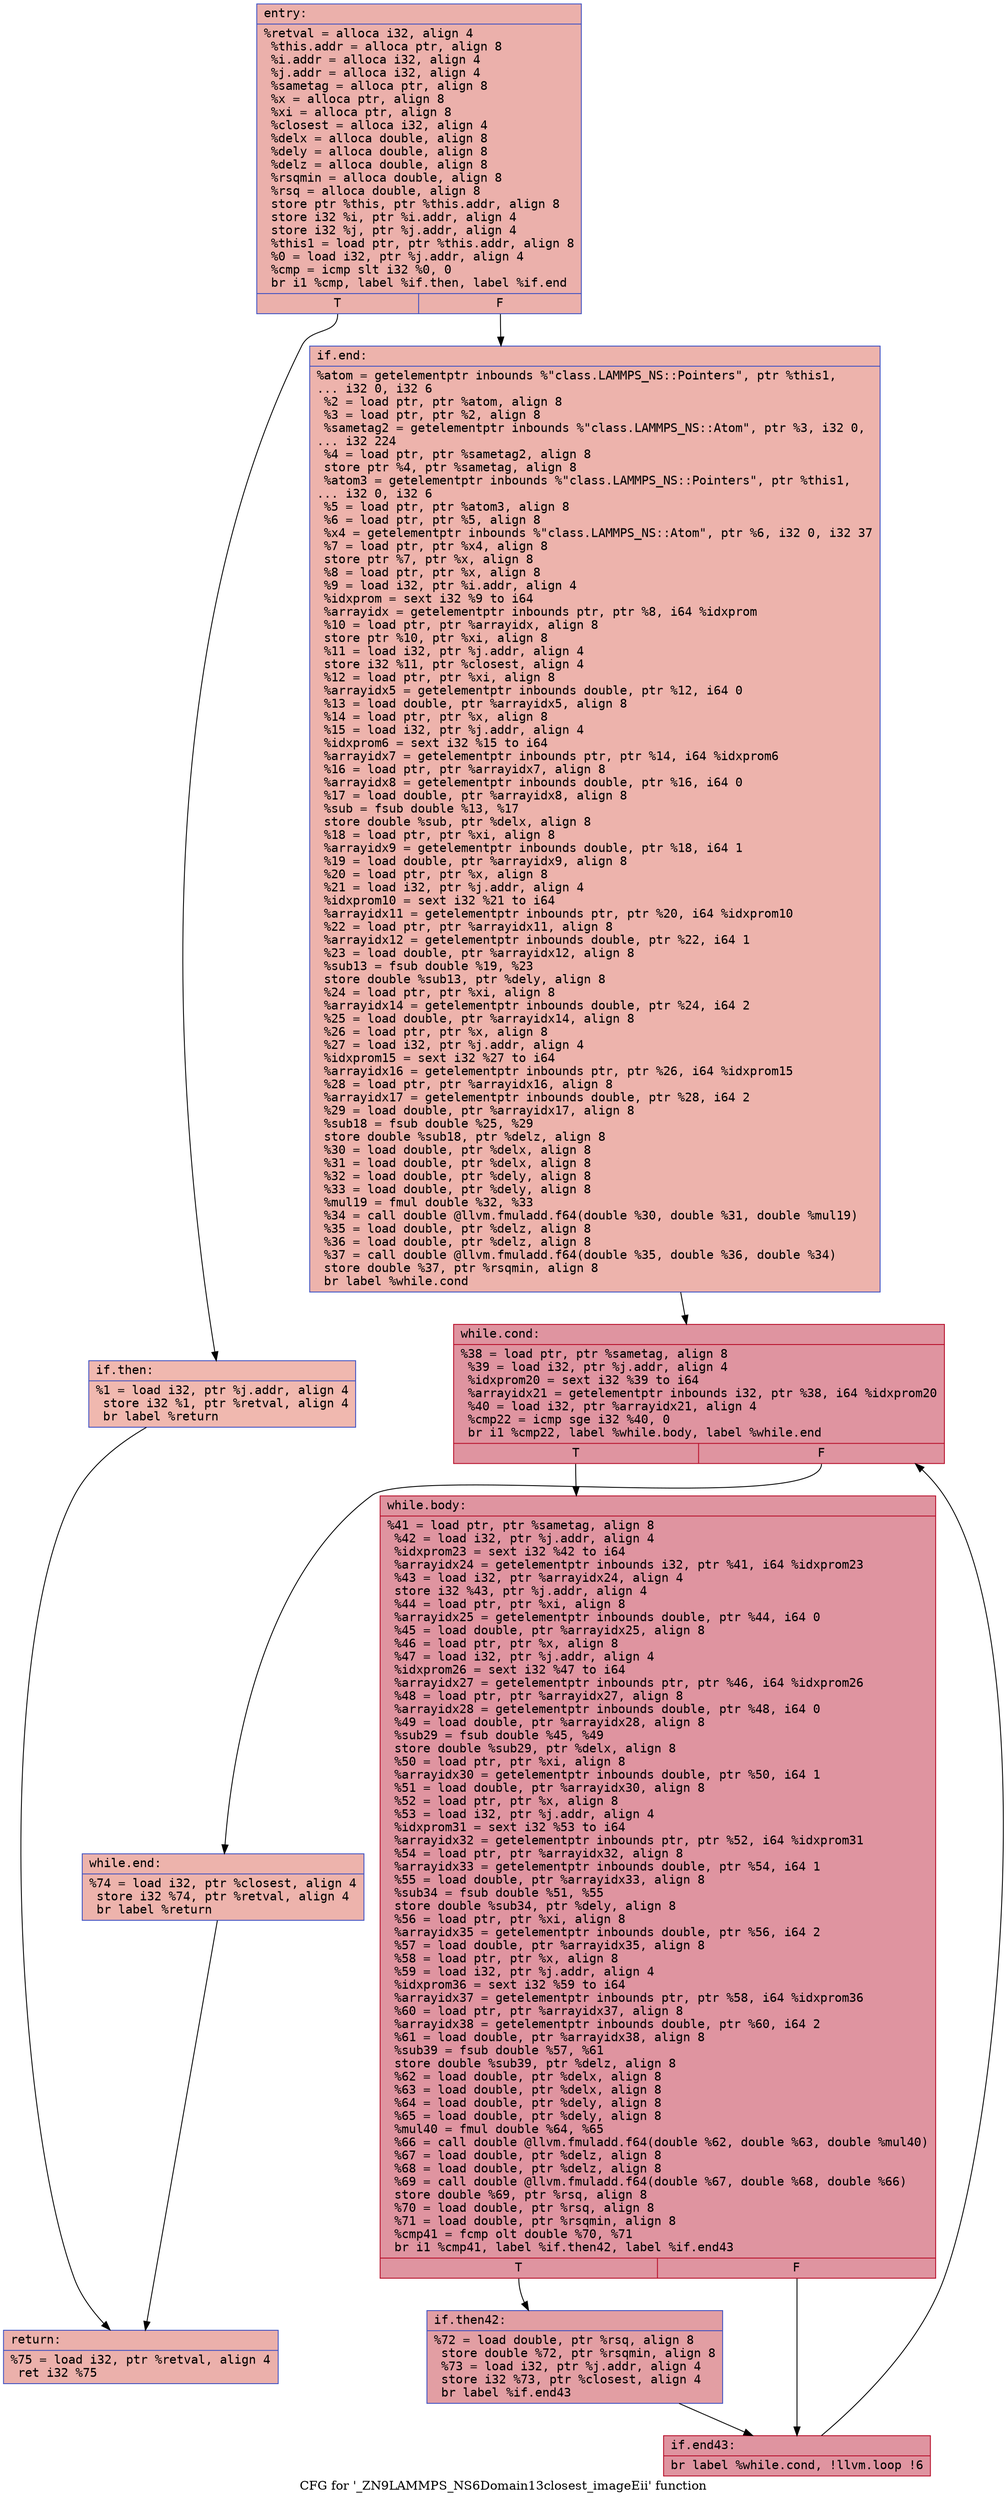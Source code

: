 digraph "CFG for '_ZN9LAMMPS_NS6Domain13closest_imageEii' function" {
	label="CFG for '_ZN9LAMMPS_NS6Domain13closest_imageEii' function";

	Node0x561837d37e90 [shape=record,color="#3d50c3ff", style=filled, fillcolor="#d24b4070" fontname="Courier",label="{entry:\l|  %retval = alloca i32, align 4\l  %this.addr = alloca ptr, align 8\l  %i.addr = alloca i32, align 4\l  %j.addr = alloca i32, align 4\l  %sametag = alloca ptr, align 8\l  %x = alloca ptr, align 8\l  %xi = alloca ptr, align 8\l  %closest = alloca i32, align 4\l  %delx = alloca double, align 8\l  %dely = alloca double, align 8\l  %delz = alloca double, align 8\l  %rsqmin = alloca double, align 8\l  %rsq = alloca double, align 8\l  store ptr %this, ptr %this.addr, align 8\l  store i32 %i, ptr %i.addr, align 4\l  store i32 %j, ptr %j.addr, align 4\l  %this1 = load ptr, ptr %this.addr, align 8\l  %0 = load i32, ptr %j.addr, align 4\l  %cmp = icmp slt i32 %0, 0\l  br i1 %cmp, label %if.then, label %if.end\l|{<s0>T|<s1>F}}"];
	Node0x561837d37e90:s0 -> Node0x561837d38c30[tooltip="entry -> if.then\nProbability 37.50%" ];
	Node0x561837d37e90:s1 -> Node0x561837d38ca0[tooltip="entry -> if.end\nProbability 62.50%" ];
	Node0x561837d38c30 [shape=record,color="#3d50c3ff", style=filled, fillcolor="#dc5d4a70" fontname="Courier",label="{if.then:\l|  %1 = load i32, ptr %j.addr, align 4\l  store i32 %1, ptr %retval, align 4\l  br label %return\l}"];
	Node0x561837d38c30 -> Node0x561837d38f40[tooltip="if.then -> return\nProbability 100.00%" ];
	Node0x561837d38ca0 [shape=record,color="#3d50c3ff", style=filled, fillcolor="#d6524470" fontname="Courier",label="{if.end:\l|  %atom = getelementptr inbounds %\"class.LAMMPS_NS::Pointers\", ptr %this1,\l... i32 0, i32 6\l  %2 = load ptr, ptr %atom, align 8\l  %3 = load ptr, ptr %2, align 8\l  %sametag2 = getelementptr inbounds %\"class.LAMMPS_NS::Atom\", ptr %3, i32 0,\l... i32 224\l  %4 = load ptr, ptr %sametag2, align 8\l  store ptr %4, ptr %sametag, align 8\l  %atom3 = getelementptr inbounds %\"class.LAMMPS_NS::Pointers\", ptr %this1,\l... i32 0, i32 6\l  %5 = load ptr, ptr %atom3, align 8\l  %6 = load ptr, ptr %5, align 8\l  %x4 = getelementptr inbounds %\"class.LAMMPS_NS::Atom\", ptr %6, i32 0, i32 37\l  %7 = load ptr, ptr %x4, align 8\l  store ptr %7, ptr %x, align 8\l  %8 = load ptr, ptr %x, align 8\l  %9 = load i32, ptr %i.addr, align 4\l  %idxprom = sext i32 %9 to i64\l  %arrayidx = getelementptr inbounds ptr, ptr %8, i64 %idxprom\l  %10 = load ptr, ptr %arrayidx, align 8\l  store ptr %10, ptr %xi, align 8\l  %11 = load i32, ptr %j.addr, align 4\l  store i32 %11, ptr %closest, align 4\l  %12 = load ptr, ptr %xi, align 8\l  %arrayidx5 = getelementptr inbounds double, ptr %12, i64 0\l  %13 = load double, ptr %arrayidx5, align 8\l  %14 = load ptr, ptr %x, align 8\l  %15 = load i32, ptr %j.addr, align 4\l  %idxprom6 = sext i32 %15 to i64\l  %arrayidx7 = getelementptr inbounds ptr, ptr %14, i64 %idxprom6\l  %16 = load ptr, ptr %arrayidx7, align 8\l  %arrayidx8 = getelementptr inbounds double, ptr %16, i64 0\l  %17 = load double, ptr %arrayidx8, align 8\l  %sub = fsub double %13, %17\l  store double %sub, ptr %delx, align 8\l  %18 = load ptr, ptr %xi, align 8\l  %arrayidx9 = getelementptr inbounds double, ptr %18, i64 1\l  %19 = load double, ptr %arrayidx9, align 8\l  %20 = load ptr, ptr %x, align 8\l  %21 = load i32, ptr %j.addr, align 4\l  %idxprom10 = sext i32 %21 to i64\l  %arrayidx11 = getelementptr inbounds ptr, ptr %20, i64 %idxprom10\l  %22 = load ptr, ptr %arrayidx11, align 8\l  %arrayidx12 = getelementptr inbounds double, ptr %22, i64 1\l  %23 = load double, ptr %arrayidx12, align 8\l  %sub13 = fsub double %19, %23\l  store double %sub13, ptr %dely, align 8\l  %24 = load ptr, ptr %xi, align 8\l  %arrayidx14 = getelementptr inbounds double, ptr %24, i64 2\l  %25 = load double, ptr %arrayidx14, align 8\l  %26 = load ptr, ptr %x, align 8\l  %27 = load i32, ptr %j.addr, align 4\l  %idxprom15 = sext i32 %27 to i64\l  %arrayidx16 = getelementptr inbounds ptr, ptr %26, i64 %idxprom15\l  %28 = load ptr, ptr %arrayidx16, align 8\l  %arrayidx17 = getelementptr inbounds double, ptr %28, i64 2\l  %29 = load double, ptr %arrayidx17, align 8\l  %sub18 = fsub double %25, %29\l  store double %sub18, ptr %delz, align 8\l  %30 = load double, ptr %delx, align 8\l  %31 = load double, ptr %delx, align 8\l  %32 = load double, ptr %dely, align 8\l  %33 = load double, ptr %dely, align 8\l  %mul19 = fmul double %32, %33\l  %34 = call double @llvm.fmuladd.f64(double %30, double %31, double %mul19)\l  %35 = load double, ptr %delz, align 8\l  %36 = load double, ptr %delz, align 8\l  %37 = call double @llvm.fmuladd.f64(double %35, double %36, double %34)\l  store double %37, ptr %rsqmin, align 8\l  br label %while.cond\l}"];
	Node0x561837d38ca0 -> Node0x561837d3b8b0[tooltip="if.end -> while.cond\nProbability 100.00%" ];
	Node0x561837d3b8b0 [shape=record,color="#b70d28ff", style=filled, fillcolor="#b70d2870" fontname="Courier",label="{while.cond:\l|  %38 = load ptr, ptr %sametag, align 8\l  %39 = load i32, ptr %j.addr, align 4\l  %idxprom20 = sext i32 %39 to i64\l  %arrayidx21 = getelementptr inbounds i32, ptr %38, i64 %idxprom20\l  %40 = load i32, ptr %arrayidx21, align 4\l  %cmp22 = icmp sge i32 %40, 0\l  br i1 %cmp22, label %while.body, label %while.end\l|{<s0>T|<s1>F}}"];
	Node0x561837d3b8b0:s0 -> Node0x561837d3bcc0[tooltip="while.cond -> while.body\nProbability 96.88%" ];
	Node0x561837d3b8b0:s1 -> Node0x561837d39450[tooltip="while.cond -> while.end\nProbability 3.12%" ];
	Node0x561837d3bcc0 [shape=record,color="#b70d28ff", style=filled, fillcolor="#b70d2870" fontname="Courier",label="{while.body:\l|  %41 = load ptr, ptr %sametag, align 8\l  %42 = load i32, ptr %j.addr, align 4\l  %idxprom23 = sext i32 %42 to i64\l  %arrayidx24 = getelementptr inbounds i32, ptr %41, i64 %idxprom23\l  %43 = load i32, ptr %arrayidx24, align 4\l  store i32 %43, ptr %j.addr, align 4\l  %44 = load ptr, ptr %xi, align 8\l  %arrayidx25 = getelementptr inbounds double, ptr %44, i64 0\l  %45 = load double, ptr %arrayidx25, align 8\l  %46 = load ptr, ptr %x, align 8\l  %47 = load i32, ptr %j.addr, align 4\l  %idxprom26 = sext i32 %47 to i64\l  %arrayidx27 = getelementptr inbounds ptr, ptr %46, i64 %idxprom26\l  %48 = load ptr, ptr %arrayidx27, align 8\l  %arrayidx28 = getelementptr inbounds double, ptr %48, i64 0\l  %49 = load double, ptr %arrayidx28, align 8\l  %sub29 = fsub double %45, %49\l  store double %sub29, ptr %delx, align 8\l  %50 = load ptr, ptr %xi, align 8\l  %arrayidx30 = getelementptr inbounds double, ptr %50, i64 1\l  %51 = load double, ptr %arrayidx30, align 8\l  %52 = load ptr, ptr %x, align 8\l  %53 = load i32, ptr %j.addr, align 4\l  %idxprom31 = sext i32 %53 to i64\l  %arrayidx32 = getelementptr inbounds ptr, ptr %52, i64 %idxprom31\l  %54 = load ptr, ptr %arrayidx32, align 8\l  %arrayidx33 = getelementptr inbounds double, ptr %54, i64 1\l  %55 = load double, ptr %arrayidx33, align 8\l  %sub34 = fsub double %51, %55\l  store double %sub34, ptr %dely, align 8\l  %56 = load ptr, ptr %xi, align 8\l  %arrayidx35 = getelementptr inbounds double, ptr %56, i64 2\l  %57 = load double, ptr %arrayidx35, align 8\l  %58 = load ptr, ptr %x, align 8\l  %59 = load i32, ptr %j.addr, align 4\l  %idxprom36 = sext i32 %59 to i64\l  %arrayidx37 = getelementptr inbounds ptr, ptr %58, i64 %idxprom36\l  %60 = load ptr, ptr %arrayidx37, align 8\l  %arrayidx38 = getelementptr inbounds double, ptr %60, i64 2\l  %61 = load double, ptr %arrayidx38, align 8\l  %sub39 = fsub double %57, %61\l  store double %sub39, ptr %delz, align 8\l  %62 = load double, ptr %delx, align 8\l  %63 = load double, ptr %delx, align 8\l  %64 = load double, ptr %dely, align 8\l  %65 = load double, ptr %dely, align 8\l  %mul40 = fmul double %64, %65\l  %66 = call double @llvm.fmuladd.f64(double %62, double %63, double %mul40)\l  %67 = load double, ptr %delz, align 8\l  %68 = load double, ptr %delz, align 8\l  %69 = call double @llvm.fmuladd.f64(double %67, double %68, double %66)\l  store double %69, ptr %rsq, align 8\l  %70 = load double, ptr %rsq, align 8\l  %71 = load double, ptr %rsqmin, align 8\l  %cmp41 = fcmp olt double %70, %71\l  br i1 %cmp41, label %if.then42, label %if.end43\l|{<s0>T|<s1>F}}"];
	Node0x561837d3bcc0:s0 -> Node0x561837d3ea90[tooltip="while.body -> if.then42\nProbability 50.00%" ];
	Node0x561837d3bcc0:s1 -> Node0x561837d3eae0[tooltip="while.body -> if.end43\nProbability 50.00%" ];
	Node0x561837d3ea90 [shape=record,color="#3d50c3ff", style=filled, fillcolor="#be242e70" fontname="Courier",label="{if.then42:\l|  %72 = load double, ptr %rsq, align 8\l  store double %72, ptr %rsqmin, align 8\l  %73 = load i32, ptr %j.addr, align 4\l  store i32 %73, ptr %closest, align 4\l  br label %if.end43\l}"];
	Node0x561837d3ea90 -> Node0x561837d3eae0[tooltip="if.then42 -> if.end43\nProbability 100.00%" ];
	Node0x561837d3eae0 [shape=record,color="#b70d28ff", style=filled, fillcolor="#b70d2870" fontname="Courier",label="{if.end43:\l|  br label %while.cond, !llvm.loop !6\l}"];
	Node0x561837d3eae0 -> Node0x561837d3b8b0[tooltip="if.end43 -> while.cond\nProbability 100.00%" ];
	Node0x561837d39450 [shape=record,color="#3d50c3ff", style=filled, fillcolor="#d6524470" fontname="Courier",label="{while.end:\l|  %74 = load i32, ptr %closest, align 4\l  store i32 %74, ptr %retval, align 4\l  br label %return\l}"];
	Node0x561837d39450 -> Node0x561837d38f40[tooltip="while.end -> return\nProbability 100.00%" ];
	Node0x561837d38f40 [shape=record,color="#3d50c3ff", style=filled, fillcolor="#d24b4070" fontname="Courier",label="{return:\l|  %75 = load i32, ptr %retval, align 4\l  ret i32 %75\l}"];
}
